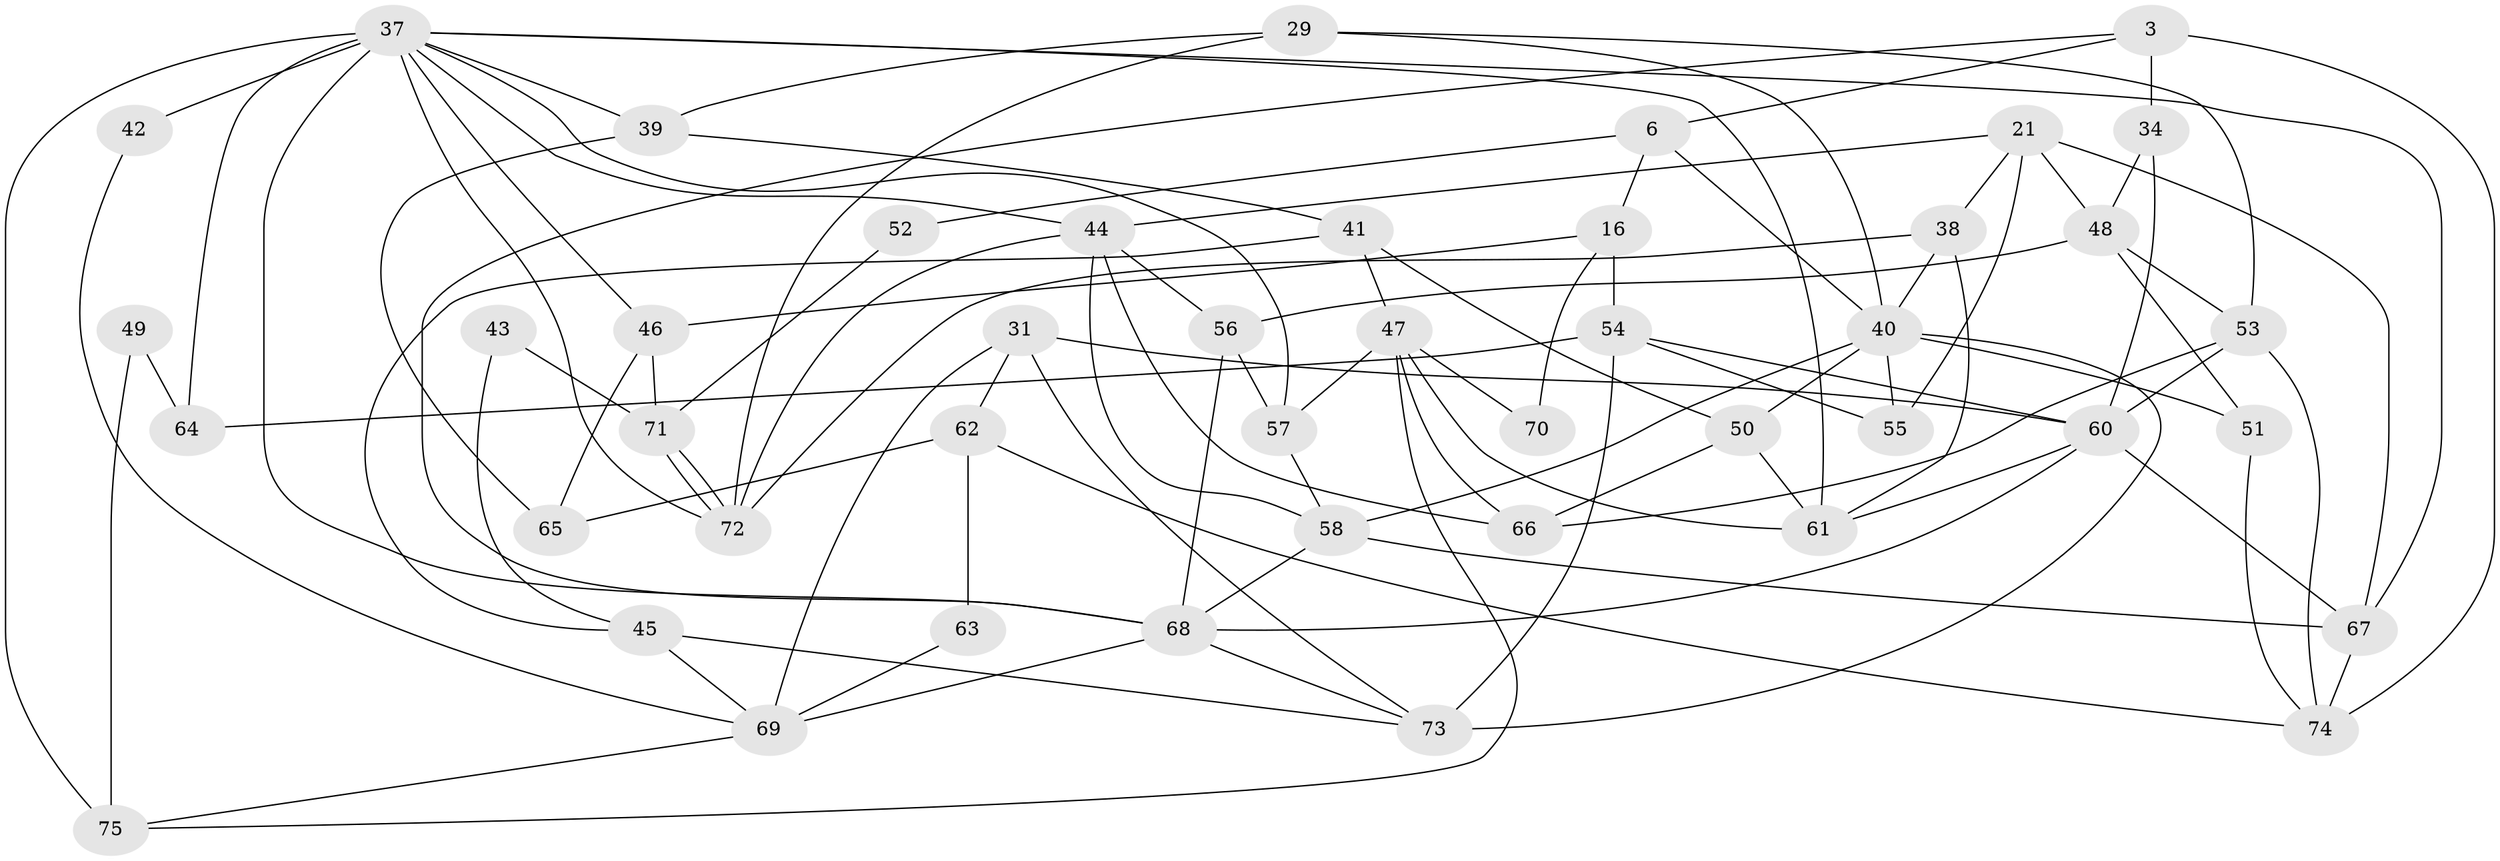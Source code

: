 // original degree distribution, {5: 0.17333333333333334, 6: 0.10666666666666667, 4: 0.4, 2: 0.12, 3: 0.18666666666666668, 7: 0.013333333333333334}
// Generated by graph-tools (version 1.1) at 2025/53/03/04/25 21:53:09]
// undirected, 45 vertices, 99 edges
graph export_dot {
graph [start="1"]
  node [color=gray90,style=filled];
  3;
  6;
  16;
  21;
  29;
  31 [super="+25"];
  34;
  37 [super="+36+26"];
  38 [super="+10"];
  39;
  40 [super="+14+17"];
  41;
  42;
  43;
  44 [super="+35"];
  45;
  46;
  47 [super="+32"];
  48;
  49 [super="+7"];
  50 [super="+5"];
  51 [super="+15"];
  52;
  53 [super="+22"];
  54 [super="+2"];
  55;
  56;
  57;
  58 [super="+18"];
  60 [super="+4+20"];
  61 [super="+59"];
  62;
  63;
  64;
  65;
  66;
  67 [super="+8"];
  68 [super="+19"];
  69;
  70;
  71;
  72 [super="+30"];
  73 [super="+9+33"];
  74 [super="+23"];
  75 [super="+28"];
  3 -- 74 [weight=2];
  3 -- 34;
  3 -- 6;
  3 -- 68;
  6 -- 16;
  6 -- 52;
  6 -- 40;
  16 -- 54 [weight=2];
  16 -- 46;
  16 -- 70;
  21 -- 67;
  21 -- 38;
  21 -- 48;
  21 -- 55;
  21 -- 44;
  29 -- 39;
  29 -- 72;
  29 -- 40;
  29 -- 53;
  31 -- 69;
  31 -- 60 [weight=2];
  31 -- 62;
  31 -- 73;
  34 -- 48;
  34 -- 60;
  37 -- 39 [weight=2];
  37 -- 42 [weight=2];
  37 -- 61 [weight=2];
  37 -- 68 [weight=2];
  37 -- 64;
  37 -- 44;
  37 -- 46;
  37 -- 67;
  37 -- 72;
  37 -- 75 [weight=2];
  37 -- 57;
  38 -- 72 [weight=2];
  38 -- 40 [weight=2];
  38 -- 61;
  39 -- 41;
  39 -- 65;
  40 -- 51;
  40 -- 73;
  40 -- 58 [weight=2];
  40 -- 50;
  40 -- 55;
  41 -- 47;
  41 -- 45;
  41 -- 50;
  42 -- 69;
  43 -- 71;
  43 -- 45;
  44 -- 56;
  44 -- 58 [weight=2];
  44 -- 66;
  44 -- 72;
  45 -- 69;
  45 -- 73;
  46 -- 65;
  46 -- 71;
  47 -- 75;
  47 -- 66;
  47 -- 70;
  47 -- 57;
  47 -- 61;
  48 -- 56;
  48 -- 51;
  48 -- 53;
  49 -- 75 [weight=2];
  49 -- 64;
  50 -- 66;
  50 -- 61;
  51 -- 74;
  52 -- 71;
  53 -- 66;
  53 -- 74;
  53 -- 60;
  54 -- 55;
  54 -- 64 [weight=2];
  54 -- 73 [weight=3];
  54 -- 60 [weight=2];
  56 -- 57;
  56 -- 68;
  57 -- 58;
  58 -- 67;
  58 -- 68 [weight=2];
  60 -- 68;
  60 -- 67;
  60 -- 61;
  62 -- 74;
  62 -- 63;
  62 -- 65;
  63 -- 69;
  67 -- 74;
  68 -- 73 [weight=2];
  68 -- 69;
  69 -- 75;
  71 -- 72;
  71 -- 72;
}
